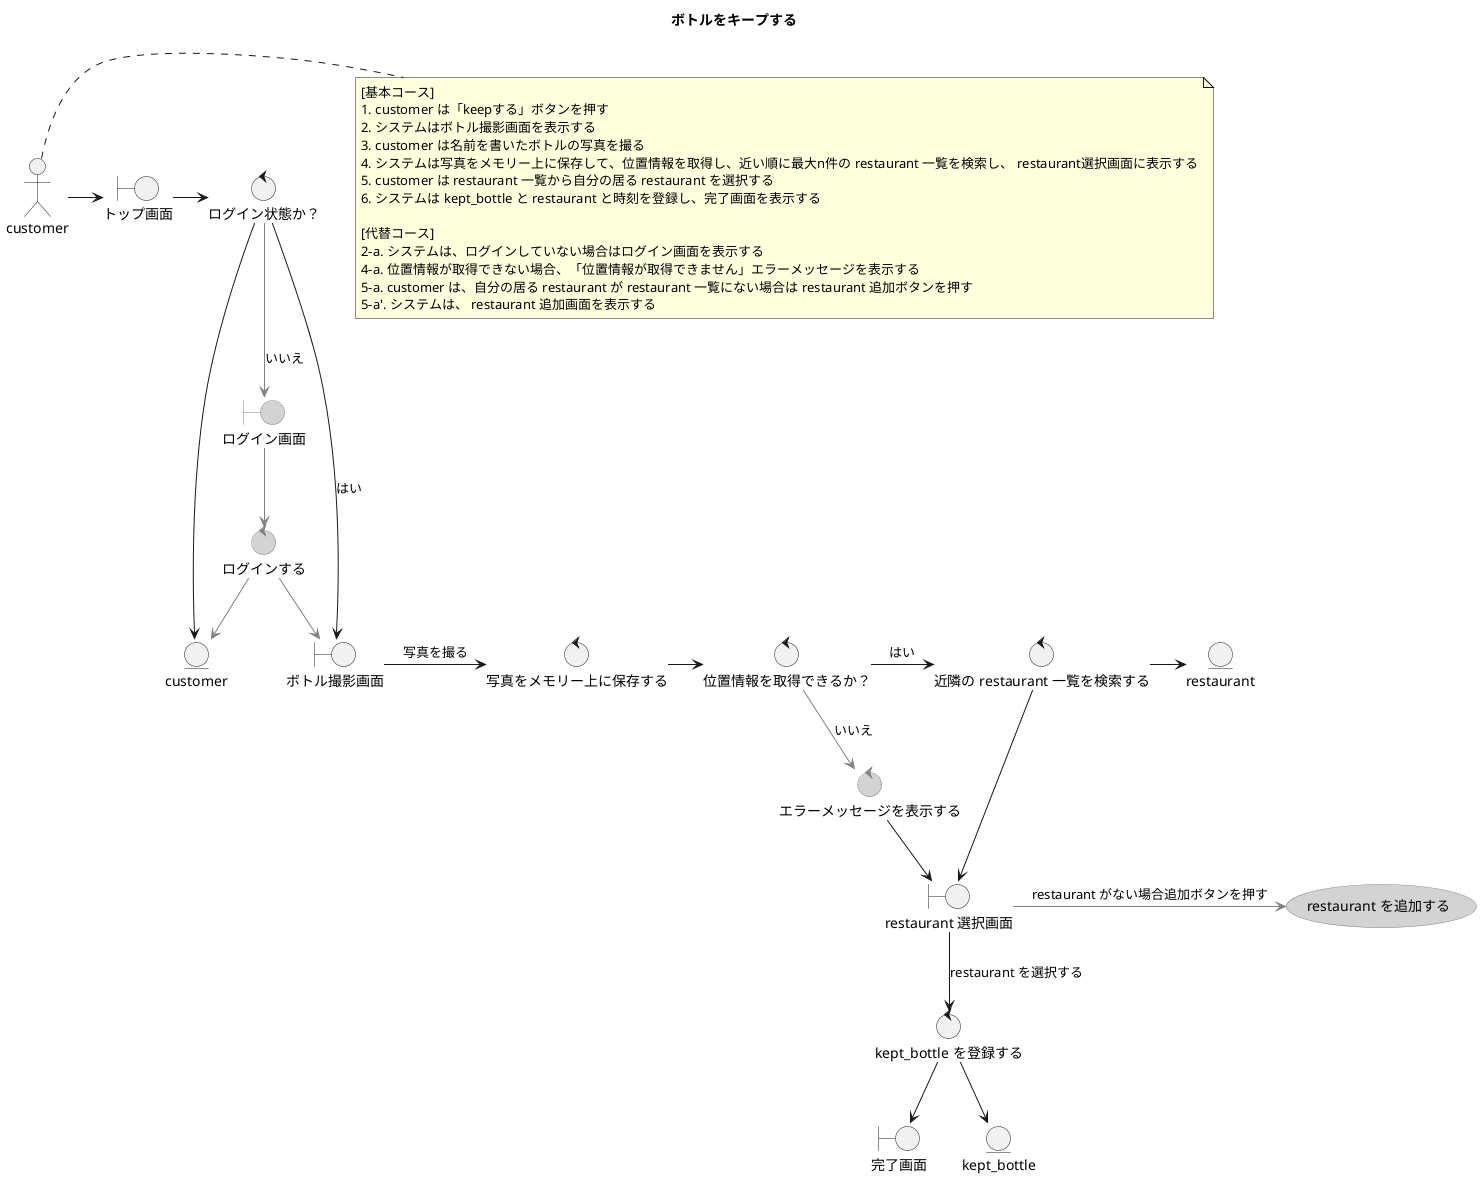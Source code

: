 @startuml

title ボトルをキープする


skinparam usecase {
  BackgroundColor<< Step3 >> LightGrey
}


actor customer as customer_actor

note right
[基本コース]
1. customer は「keepする」ボタンを押す
2. システムはボトル撮影画面を表示する
3. customer は名前を書いたボトルの写真を撮る
4. システムは写真をメモリー上に保存して、位置情報を取得し、近い順に最大n件の restaurant 一覧を検索し、 restaurant選択画面に表示する
5. customer は restaurant 一覧から自分の居る restaurant を選択する
6. システムは kept_bottle と restaurant と時刻を登録し、完了画面を表示する

[代替コース]
2-a. システムは、ログインしていない場合はログイン画面を表示する
4-a. 位置情報が取得できない場合、「位置情報が取得できません」エラーメッセージを表示する
5-a. customer は、自分の居る restaurant が restaurant 一覧にない場合は restaurant 追加ボタンを押す
5-a'. システムは、 restaurant 追加画面を表示する
end note

boundary トップ画面 as top_page
boundary ログイン画面 as login_page #lightgray;line:gray
boundary ボトル撮影画面 as take_photo_page
boundary "restaurant 選択画面" as restaurant_selection_page
boundary 完了画面 as complete_page
control ログインする as login #lightgray;line:gray
control "ログイン状態か？" as check_login
control 写真をメモリー上に保存する as save_photo
control "位置情報を取得できるか？" as check_gps
control エラーメッセージを表示する as show_error #lightgray;line:gray
control "近隣の restaurant 一覧を検索する" as search_restaurant
control "kept_bottle を登録する" as save_kept_bottle
entity customer
entity restaurant
entity kept_bottle
usecase (restaurant を追加する) as add_restaurant #lightgray;line:gray

' 基本コース
customer_actor -right-> top_page
top_page -right-> check_login
check_login -right-> customer
check_login -right-> take_photo_page : はい
take_photo_page -right-> save_photo : 写真を撮る
save_photo -right-> check_gps
check_gps -right-> search_restaurant : はい
search_restaurant -right-> restaurant
search_restaurant --> restaurant_selection_page
restaurant_selection_page --> save_kept_bottle : "restaurant を選択する"
save_kept_bottle --> kept_bottle
save_kept_bottle --> complete_page

' 代替コース
check_login -down-> login_page #line:gray : いいえ
login_page -down-> login #line:gray
login --> customer #line:gray
login --> take_photo_page #line:gray
check_gps --> show_error #line:gray : いいえ
show_error --> restaurant_selection_page
restaurant_selection_page -right-> add_restaurant #line:gray : "restaurant がない場合追加ボタンを押す"



@enduml
